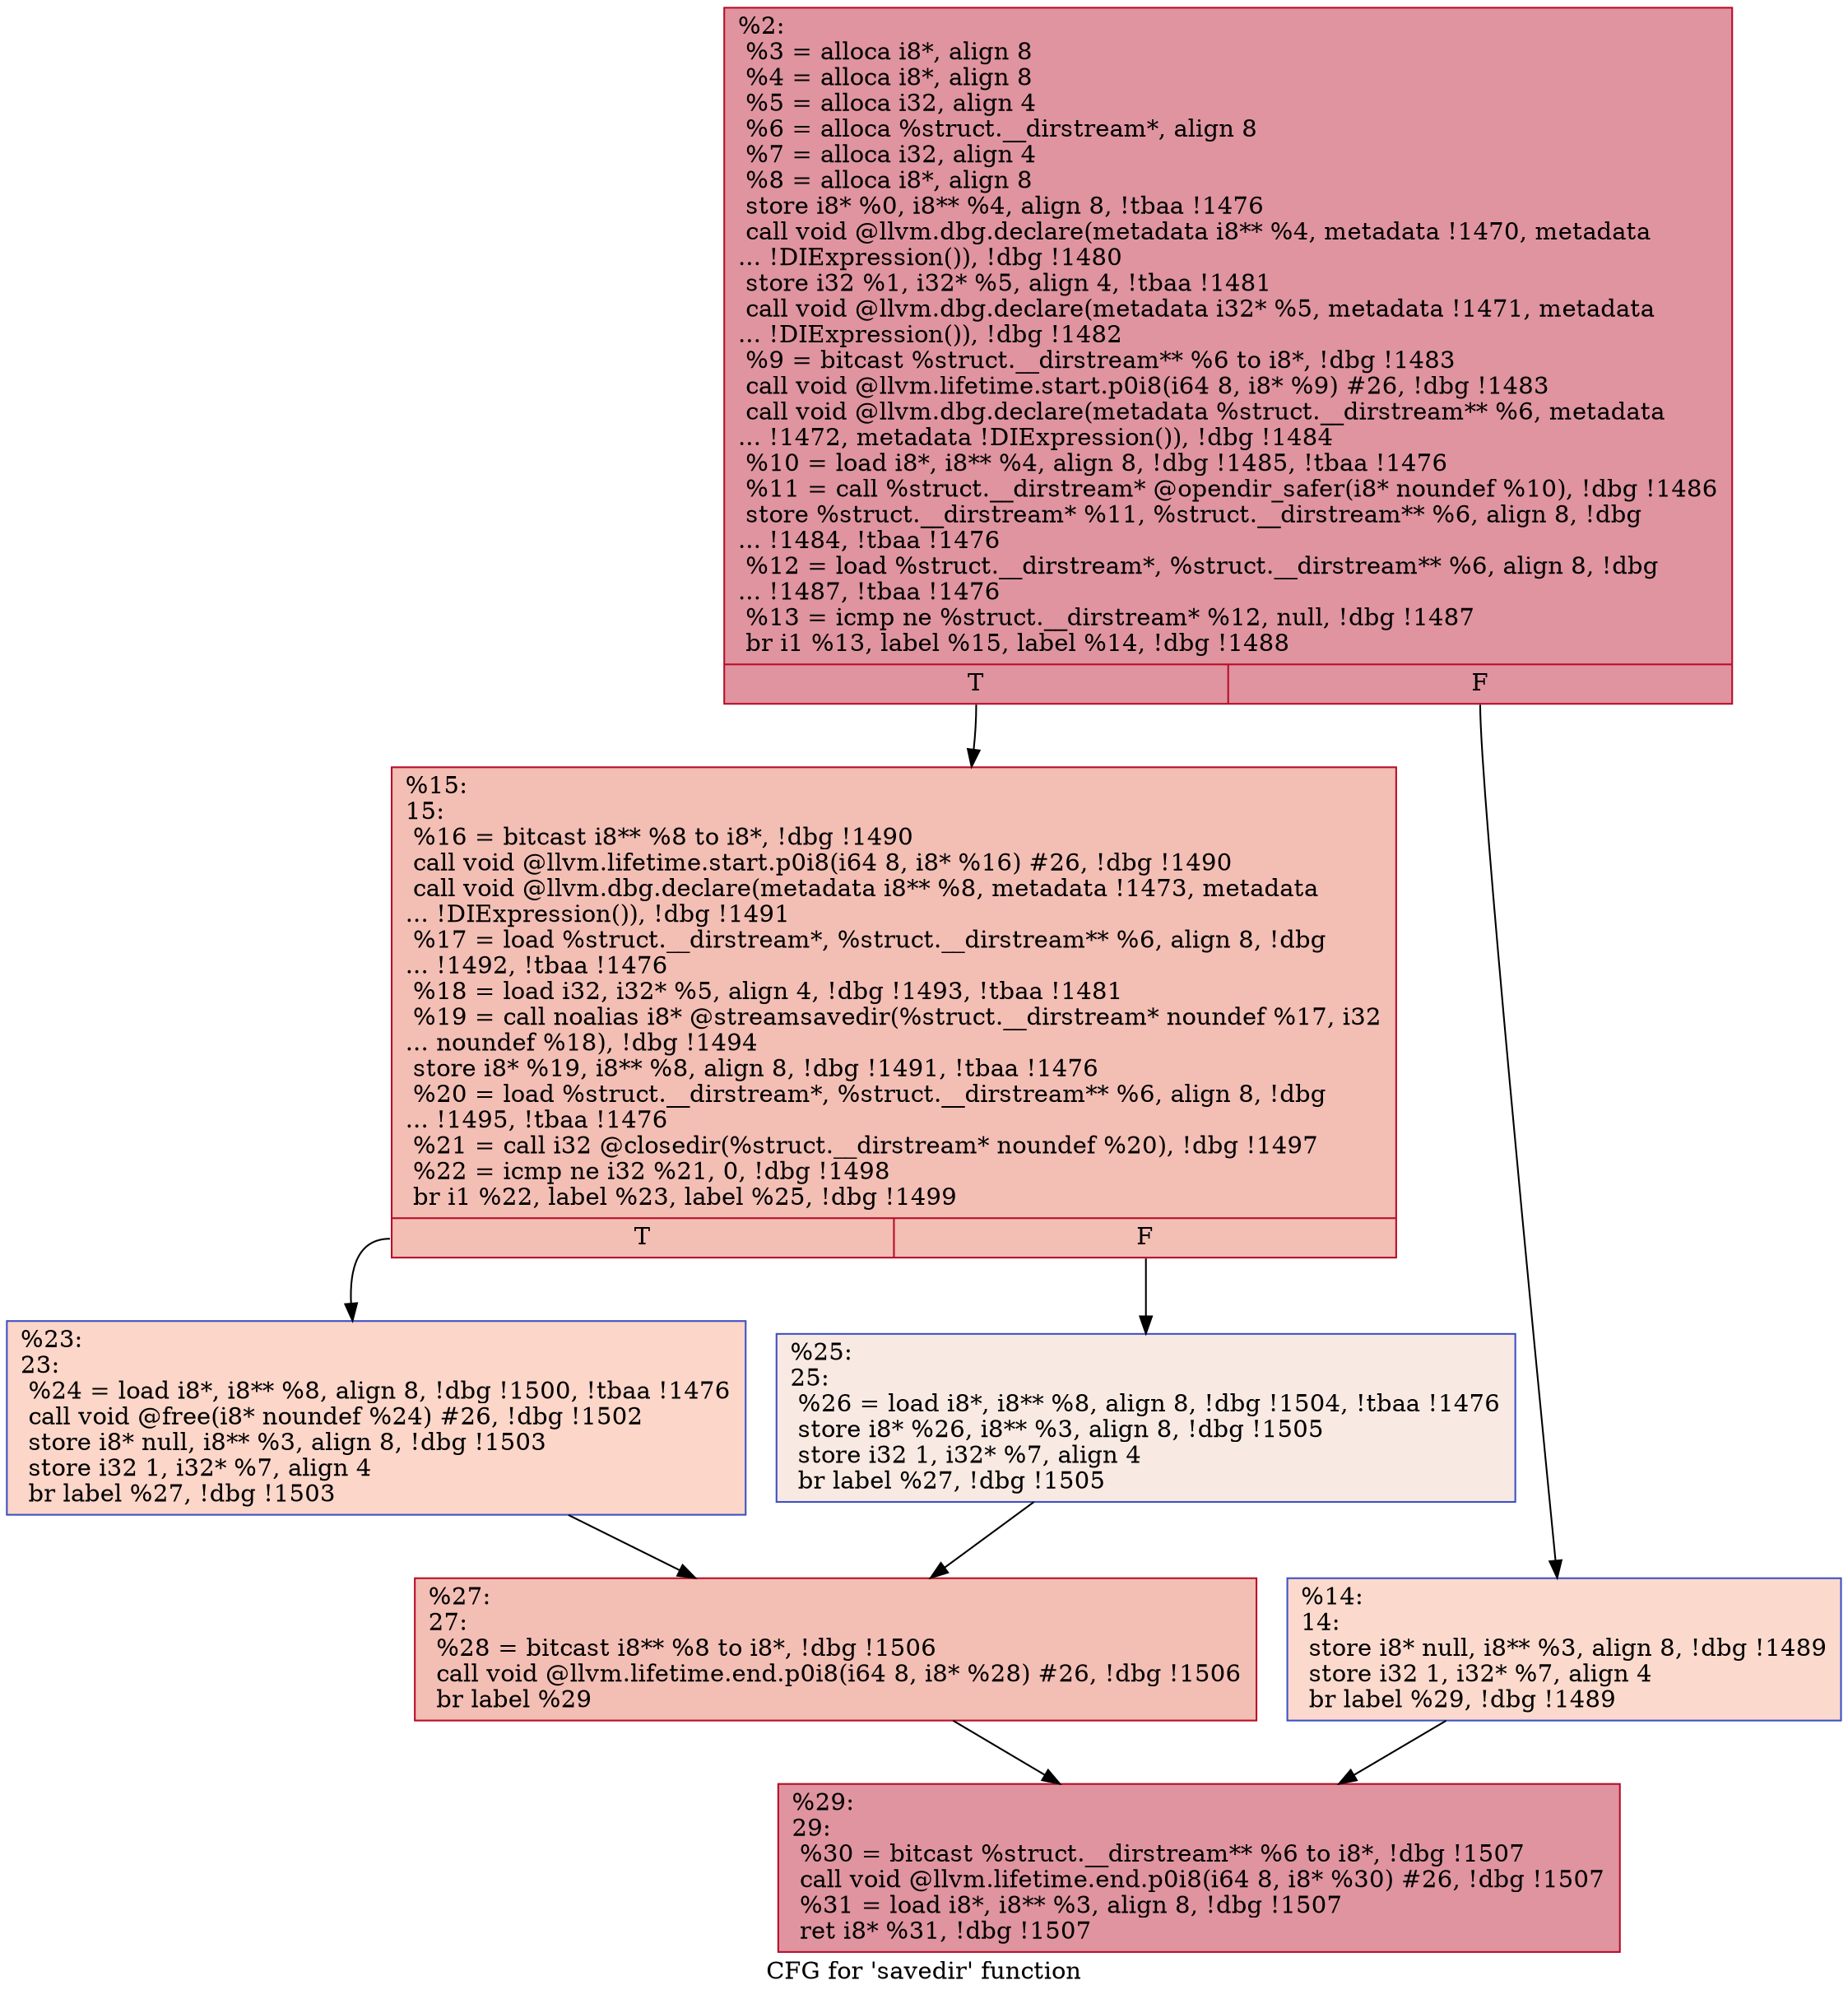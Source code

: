 digraph "CFG for 'savedir' function" {
	label="CFG for 'savedir' function";

	Node0x1142d00 [shape=record,color="#b70d28ff", style=filled, fillcolor="#b70d2870",label="{%2:\l  %3 = alloca i8*, align 8\l  %4 = alloca i8*, align 8\l  %5 = alloca i32, align 4\l  %6 = alloca %struct.__dirstream*, align 8\l  %7 = alloca i32, align 4\l  %8 = alloca i8*, align 8\l  store i8* %0, i8** %4, align 8, !tbaa !1476\l  call void @llvm.dbg.declare(metadata i8** %4, metadata !1470, metadata\l... !DIExpression()), !dbg !1480\l  store i32 %1, i32* %5, align 4, !tbaa !1481\l  call void @llvm.dbg.declare(metadata i32* %5, metadata !1471, metadata\l... !DIExpression()), !dbg !1482\l  %9 = bitcast %struct.__dirstream** %6 to i8*, !dbg !1483\l  call void @llvm.lifetime.start.p0i8(i64 8, i8* %9) #26, !dbg !1483\l  call void @llvm.dbg.declare(metadata %struct.__dirstream** %6, metadata\l... !1472, metadata !DIExpression()), !dbg !1484\l  %10 = load i8*, i8** %4, align 8, !dbg !1485, !tbaa !1476\l  %11 = call %struct.__dirstream* @opendir_safer(i8* noundef %10), !dbg !1486\l  store %struct.__dirstream* %11, %struct.__dirstream** %6, align 8, !dbg\l... !1484, !tbaa !1476\l  %12 = load %struct.__dirstream*, %struct.__dirstream** %6, align 8, !dbg\l... !1487, !tbaa !1476\l  %13 = icmp ne %struct.__dirstream* %12, null, !dbg !1487\l  br i1 %13, label %15, label %14, !dbg !1488\l|{<s0>T|<s1>F}}"];
	Node0x1142d00:s0 -> Node0x1144d70;
	Node0x1142d00:s1 -> Node0x1144d20;
	Node0x1144d20 [shape=record,color="#3d50c3ff", style=filled, fillcolor="#f7ac8e70",label="{%14:\l14:                                               \l  store i8* null, i8** %3, align 8, !dbg !1489\l  store i32 1, i32* %7, align 4\l  br label %29, !dbg !1489\l}"];
	Node0x1144d20 -> Node0x1144eb0;
	Node0x1144d70 [shape=record,color="#b70d28ff", style=filled, fillcolor="#e36c5570",label="{%15:\l15:                                               \l  %16 = bitcast i8** %8 to i8*, !dbg !1490\l  call void @llvm.lifetime.start.p0i8(i64 8, i8* %16) #26, !dbg !1490\l  call void @llvm.dbg.declare(metadata i8** %8, metadata !1473, metadata\l... !DIExpression()), !dbg !1491\l  %17 = load %struct.__dirstream*, %struct.__dirstream** %6, align 8, !dbg\l... !1492, !tbaa !1476\l  %18 = load i32, i32* %5, align 4, !dbg !1493, !tbaa !1481\l  %19 = call noalias i8* @streamsavedir(%struct.__dirstream* noundef %17, i32\l... noundef %18), !dbg !1494\l  store i8* %19, i8** %8, align 8, !dbg !1491, !tbaa !1476\l  %20 = load %struct.__dirstream*, %struct.__dirstream** %6, align 8, !dbg\l... !1495, !tbaa !1476\l  %21 = call i32 @closedir(%struct.__dirstream* noundef %20), !dbg !1497\l  %22 = icmp ne i32 %21, 0, !dbg !1498\l  br i1 %22, label %23, label %25, !dbg !1499\l|{<s0>T|<s1>F}}"];
	Node0x1144d70:s0 -> Node0x1144dc0;
	Node0x1144d70:s1 -> Node0x1144e10;
	Node0x1144dc0 [shape=record,color="#3d50c3ff", style=filled, fillcolor="#f6a38570",label="{%23:\l23:                                               \l  %24 = load i8*, i8** %8, align 8, !dbg !1500, !tbaa !1476\l  call void @free(i8* noundef %24) #26, !dbg !1502\l  store i8* null, i8** %3, align 8, !dbg !1503\l  store i32 1, i32* %7, align 4\l  br label %27, !dbg !1503\l}"];
	Node0x1144dc0 -> Node0x1144e60;
	Node0x1144e10 [shape=record,color="#3d50c3ff", style=filled, fillcolor="#efcebd70",label="{%25:\l25:                                               \l  %26 = load i8*, i8** %8, align 8, !dbg !1504, !tbaa !1476\l  store i8* %26, i8** %3, align 8, !dbg !1505\l  store i32 1, i32* %7, align 4\l  br label %27, !dbg !1505\l}"];
	Node0x1144e10 -> Node0x1144e60;
	Node0x1144e60 [shape=record,color="#b70d28ff", style=filled, fillcolor="#e36c5570",label="{%27:\l27:                                               \l  %28 = bitcast i8** %8 to i8*, !dbg !1506\l  call void @llvm.lifetime.end.p0i8(i64 8, i8* %28) #26, !dbg !1506\l  br label %29\l}"];
	Node0x1144e60 -> Node0x1144eb0;
	Node0x1144eb0 [shape=record,color="#b70d28ff", style=filled, fillcolor="#b70d2870",label="{%29:\l29:                                               \l  %30 = bitcast %struct.__dirstream** %6 to i8*, !dbg !1507\l  call void @llvm.lifetime.end.p0i8(i64 8, i8* %30) #26, !dbg !1507\l  %31 = load i8*, i8** %3, align 8, !dbg !1507\l  ret i8* %31, !dbg !1507\l}"];
}
